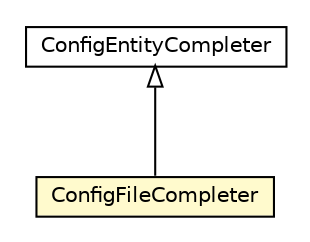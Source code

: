 #!/usr/local/bin/dot
#
# Class diagram 
# Generated by UMLGraph version R5_6-24-gf6e263 (http://www.umlgraph.org/)
#

digraph G {
	edge [fontname="Helvetica",fontsize=10,labelfontname="Helvetica",labelfontsize=10];
	node [fontname="Helvetica",fontsize=10,shape=plaintext];
	nodesep=0.25;
	ranksep=0.5;
	// org.universAAL.middleware.shell.universAAL.osgi.completers.ConfigEntityCompleter
	c132310 [label=<<table title="org.universAAL.middleware.shell.universAAL.osgi.completers.ConfigEntityCompleter" border="0" cellborder="1" cellspacing="0" cellpadding="2" port="p" href="./ConfigEntityCompleter.html">
		<tr><td><table border="0" cellspacing="0" cellpadding="1">
<tr><td align="center" balign="center"> ConfigEntityCompleter </td></tr>
		</table></td></tr>
		</table>>, URL="./ConfigEntityCompleter.html", fontname="Helvetica", fontcolor="black", fontsize=10.0];
	// org.universAAL.middleware.shell.universAAL.osgi.completers.ConfigFileCompleter
	c132311 [label=<<table title="org.universAAL.middleware.shell.universAAL.osgi.completers.ConfigFileCompleter" border="0" cellborder="1" cellspacing="0" cellpadding="2" port="p" bgcolor="lemonChiffon" href="./ConfigFileCompleter.html">
		<tr><td><table border="0" cellspacing="0" cellpadding="1">
<tr><td align="center" balign="center"> ConfigFileCompleter </td></tr>
		</table></td></tr>
		</table>>, URL="./ConfigFileCompleter.html", fontname="Helvetica", fontcolor="black", fontsize=10.0];
	//org.universAAL.middleware.shell.universAAL.osgi.completers.ConfigFileCompleter extends org.universAAL.middleware.shell.universAAL.osgi.completers.ConfigEntityCompleter
	c132310:p -> c132311:p [dir=back,arrowtail=empty];
}

